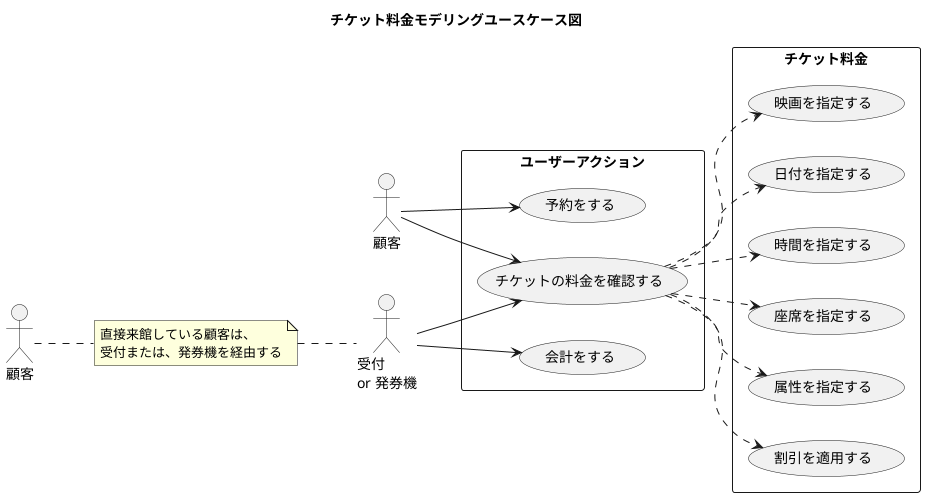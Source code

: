 @startuml
left to right direction
' title
title チケット料金モデリングユースケース図

' actors
:顧客: as Customer
:顧客: as Customer2
:受付\nor 発券機: as Receptionist
 note "直接来館している顧客は、\n受付または、発券機を経由する" as Customer2Note
 (Customer2) .. Customer2Note
 Customer2Note .. (Receptionist)

rectangle ユーザーアクション {
 (チケットの料金を確認する) as (calc)
 (予約をする) as (reserve)
 (会計をする) as (accounting)
}

rectangle チケット料金 {
 (映画を指定する) as (movie)
 (日付を指定する) as (date)
 (時間を指定する) as (time)
 (座席を指定する) as (sheet)
 (属性を指定する) as (attribute)
 (割引を適用する) as (discount)
}

(calc) .-> (movie)
(calc) .-> (date)
(calc) .-> (time)
(calc) .-> (sheet)
(calc) .-> (attribute)
(calc) .-> (discount)

Customer --> (calc)
Customer --> (reserve)
Receptionist -->(calc)
Receptionist --> (accounting)
@enduml
